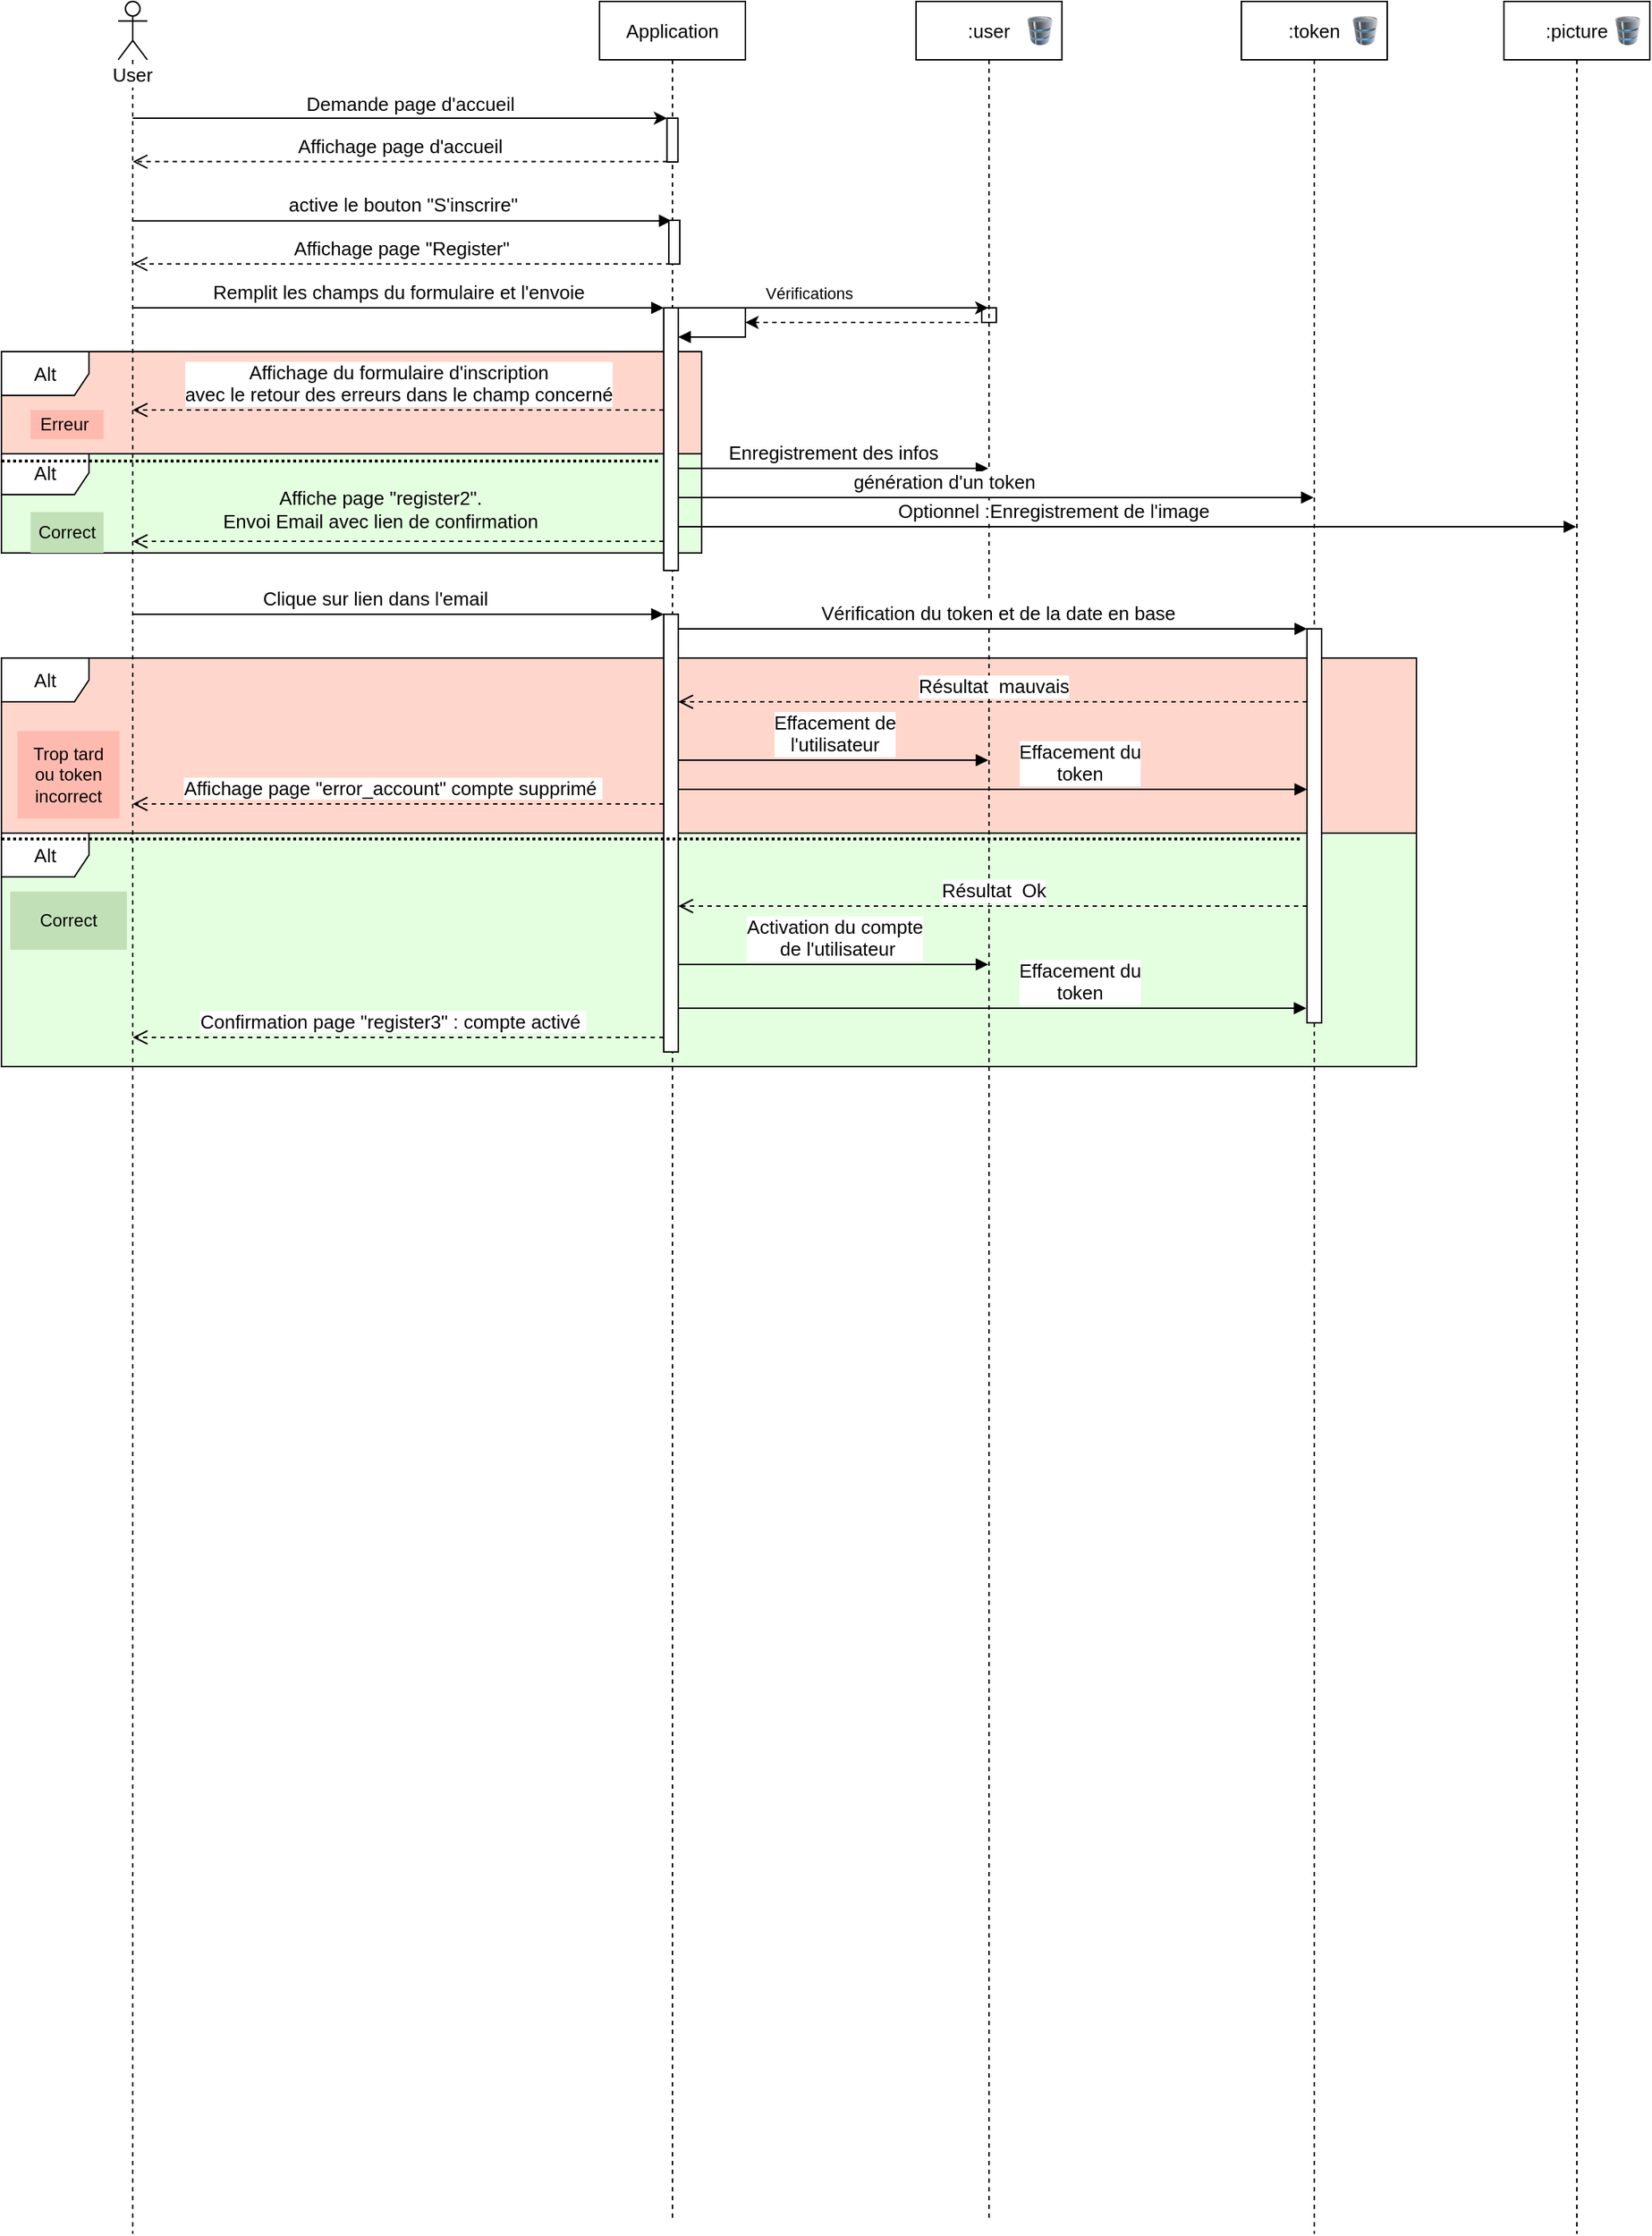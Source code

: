 <mxfile version="13.0.3" type="device"><diagram id="OPIGH59b3JSK2U3XDfZe" name="Page-1"><mxGraphModel dx="1329" dy="806" grid="1" gridSize="10" guides="1" tooltips="1" connect="1" arrows="1" fold="1" page="1" pageScale="1" pageWidth="827" pageHeight="1169" math="0" shadow="0"><root><mxCell id="0"/><mxCell id="1" parent="0"/><mxCell id="A12eKPg93gAIxmL6-4Nk-2" value="&lt;font style=&quot;font-size: 13px&quot;&gt;Alt&lt;/font&gt;" style="shape=umlFrame;whiteSpace=wrap;html=1;fontSize=13;swimlaneFillColor=#E4FFE0;" vertex="1" parent="1"><mxGeometry x="100" y="308" width="480" height="70" as="geometry"/></mxCell><mxCell id="A12eKPg93gAIxmL6-4Nk-1" value="&lt;font style=&quot;font-size: 13px&quot;&gt;Alt&lt;/font&gt;" style="shape=umlFrame;whiteSpace=wrap;html=1;fontSize=13;swimlaneFillColor=#E4FFE0;" vertex="1" parent="1"><mxGeometry x="100" y="570" width="970" height="160" as="geometry"/></mxCell><mxCell id="2iLMQCIAvTagNn0emHfO-14" value="&lt;font style=&quot;font-size: 13px&quot;&gt;Alt&lt;/font&gt;" style="shape=umlFrame;whiteSpace=wrap;html=1;fontSize=13;swimlaneFillColor=#FFD6CC;" parent="1" vertex="1"><mxGeometry x="100" y="450" width="970" height="120" as="geometry"/></mxCell><mxCell id="IkTFMwQ9xcnRGW_RqQZF-3" value="&lt;font style=&quot;font-size: 13px&quot;&gt;Alt&lt;/font&gt;" style="shape=umlFrame;whiteSpace=wrap;html=1;fontSize=13;swimlaneFillColor=#FFD6CC;" parent="1" vertex="1"><mxGeometry x="100" y="240" width="480" height="70" as="geometry"/></mxCell><mxCell id="IkTFMwQ9xcnRGW_RqQZF-8" value="" style="line;strokeWidth=2;fillColor=none;align=left;verticalAlign=middle;spacingTop=-1;spacingLeft=3;spacingRight=3;rotatable=0;labelPosition=right;points=[];portConstraint=eastwest;fontSize=13;dashed=1;dashPattern=1 1;" parent="1" vertex="1"><mxGeometry x="100" y="301" width="450" height="28" as="geometry"/></mxCell><mxCell id="IkTFMwQ9xcnRGW_RqQZF-10" value="&lt;font style=&quot;font-size: 13px&quot;&gt;Affichage page &quot;Register&quot;&lt;/font&gt;" style="html=1;verticalAlign=bottom;endArrow=open;dashed=1;endSize=8;fontSize=13;exitX=0.133;exitY=0.997;exitDx=0;exitDy=0;exitPerimeter=0;" parent="1" source="IkTFMwQ9xcnRGW_RqQZF-2" target="IkTFMwQ9xcnRGW_RqQZF-4" edge="1"><mxGeometry relative="1" as="geometry"><mxPoint x="530" y="290" as="sourcePoint"/><mxPoint x="230" y="290" as="targetPoint"/></mxGeometry></mxCell><mxCell id="IkTFMwQ9xcnRGW_RqQZF-11" value="active le bouton &quot;S'inscrire&quot;" style="html=1;verticalAlign=bottom;endArrow=block;fontSize=13;entryX=0.244;entryY=0.011;entryDx=0;entryDy=0;entryPerimeter=0;" parent="1" source="IkTFMwQ9xcnRGW_RqQZF-4" target="IkTFMwQ9xcnRGW_RqQZF-2" edge="1"><mxGeometry width="80" relative="1" as="geometry"><mxPoint x="230" y="231" as="sourcePoint"/><mxPoint x="510" y="230" as="targetPoint"/><Array as="points"/></mxGeometry></mxCell><mxCell id="IkTFMwQ9xcnRGW_RqQZF-13" value="&lt;font style=&quot;font-size: 13px&quot;&gt;Affichage page d'accueil&lt;/font&gt;" style="html=1;verticalAlign=bottom;endArrow=open;dashed=1;endSize=8;fontSize=13;exitX=0.011;exitY=0.992;exitDx=0;exitDy=0;exitPerimeter=0;" parent="1" source="IkTFMwQ9xcnRGW_RqQZF-1" target="IkTFMwQ9xcnRGW_RqQZF-4" edge="1"><mxGeometry relative="1" as="geometry"><mxPoint x="520" y="139.67" as="sourcePoint"/><mxPoint x="220" y="160" as="targetPoint"/></mxGeometry></mxCell><mxCell id="IkTFMwQ9xcnRGW_RqQZF-14" value="Application" style="shape=umlLifeline;perimeter=lifelinePerimeter;whiteSpace=wrap;html=1;container=1;collapsible=0;recursiveResize=0;outlineConnect=0;rounded=0;comic=0;fontSize=13;" parent="1" vertex="1"><mxGeometry x="510" width="100" height="1520" as="geometry"/></mxCell><mxCell id="9LvymbEXGaAQ4KTIiScC-1" value="" style="html=1;points=[];perimeter=orthogonalPerimeter;fillColor=#FFFFFF;fontSize=13;" parent="IkTFMwQ9xcnRGW_RqQZF-14" vertex="1"><mxGeometry x="44" y="210" width="10" height="180" as="geometry"/></mxCell><mxCell id="IkTFMwQ9xcnRGW_RqQZF-2" value="" style="html=1;points=[];perimeter=orthogonalPerimeter;fontSize=13;" parent="IkTFMwQ9xcnRGW_RqQZF-14" vertex="1"><mxGeometry x="47.5" y="150" width="7.5" height="30" as="geometry"/></mxCell><mxCell id="IkTFMwQ9xcnRGW_RqQZF-1" value="" style="html=1;points=[];perimeter=orthogonalPerimeter;fontSize=13;" parent="IkTFMwQ9xcnRGW_RqQZF-14" vertex="1"><mxGeometry x="46.25" y="80" width="7.5" height="30" as="geometry"/></mxCell><mxCell id="2iLMQCIAvTagNn0emHfO-29" value="" style="html=1;points=[];perimeter=orthogonalPerimeter;" parent="IkTFMwQ9xcnRGW_RqQZF-14" vertex="1"><mxGeometry x="44" y="420" width="10" height="300" as="geometry"/></mxCell><mxCell id="ITTA3GgXHyUNq0UnIine-11" value="Vérifications" style="edgeStyle=orthogonalEdgeStyle;html=1;align=left;spacingLeft=2;endArrow=block;rounded=0;" parent="IkTFMwQ9xcnRGW_RqQZF-14" source="9LvymbEXGaAQ4KTIiScC-1" edge="1"><mxGeometry x="-0.179" y="14" relative="1" as="geometry"><mxPoint x="55" y="200" as="sourcePoint"/><Array as="points"><mxPoint x="100" y="210"/><mxPoint x="100" y="230"/></Array><mxPoint x="54" y="230" as="targetPoint"/><mxPoint x="-4" y="-10" as="offset"/></mxGeometry></mxCell><mxCell id="IkTFMwQ9xcnRGW_RqQZF-26" value=":user" style="shape=umlLifeline;perimeter=lifelinePerimeter;whiteSpace=wrap;html=1;container=1;collapsible=0;recursiveResize=0;outlineConnect=0;strokeWidth=1;fontSize=13;" parent="1" vertex="1"><mxGeometry x="727" width="100" height="1520" as="geometry"/></mxCell><mxCell id="A12eKPg93gAIxmL6-4Nk-8" value="" style="image;html=1;labelBackgroundColor=#ffffff;image=img/lib/clip_art/computers/Database_128x128.png;fillColor=none;" vertex="1" parent="IkTFMwQ9xcnRGW_RqQZF-26"><mxGeometry x="70" y="10" width="30" height="20" as="geometry"/></mxCell><mxCell id="9LvymbEXGaAQ4KTIiScC-3" value="" style="html=1;verticalAlign=bottom;endArrow=open;dashed=1;endSize=8;fontSize=13;" parent="1" source="9LvymbEXGaAQ4KTIiScC-1" target="IkTFMwQ9xcnRGW_RqQZF-4" edge="1"><mxGeometry relative="1" as="geometry"><mxPoint x="485" y="396" as="targetPoint"/><Array as="points"><mxPoint x="530" y="370"/><mxPoint x="440" y="370"/></Array></mxGeometry></mxCell><mxCell id="9LvymbEXGaAQ4KTIiScC-2" value="Remplit les champs du formulaire et l'envoie" style="html=1;verticalAlign=bottom;endArrow=block;entryX=0;entryY=0;fontSize=13;" parent="1" source="IkTFMwQ9xcnRGW_RqQZF-4" target="9LvymbEXGaAQ4KTIiScC-1" edge="1"><mxGeometry relative="1" as="geometry"><mxPoint x="485" y="320" as="sourcePoint"/></mxGeometry></mxCell><mxCell id="IkTFMwQ9xcnRGW_RqQZF-4" value="User" style="shape=umlLifeline;participant=umlActor;perimeter=lifelinePerimeter;whiteSpace=wrap;html=1;container=1;collapsible=0;recursiveResize=0;verticalAlign=top;spacingTop=36;labelBackgroundColor=#ffffff;outlineConnect=0;fontSize=13;" parent="1" vertex="1"><mxGeometry x="180" width="20" height="1530" as="geometry"/></mxCell><mxCell id="j35r38P9Idel9f8roqcg-1" value=":token" style="shape=umlLifeline;perimeter=lifelinePerimeter;whiteSpace=wrap;html=1;container=1;collapsible=0;recursiveResize=0;outlineConnect=0;fillColor=#FFFFFF;fontSize=13;fontColor=#000000;" parent="1" vertex="1"><mxGeometry x="950" width="100" height="1530" as="geometry"/></mxCell><mxCell id="2iLMQCIAvTagNn0emHfO-24" value="" style="html=1;points=[];perimeter=orthogonalPerimeter;" parent="j35r38P9Idel9f8roqcg-1" vertex="1"><mxGeometry x="45" y="430" width="10" height="270" as="geometry"/></mxCell><mxCell id="A12eKPg93gAIxmL6-4Nk-9" value="" style="image;html=1;labelBackgroundColor=#ffffff;image=img/lib/clip_art/computers/Database_128x128.png;fillColor=none;" vertex="1" parent="j35r38P9Idel9f8roqcg-1"><mxGeometry x="70" y="10" width="30" height="20" as="geometry"/></mxCell><mxCell id="2iLMQCIAvTagNn0emHfO-1" value="" style="endArrow=classic;html=1;" parent="1" source="IkTFMwQ9xcnRGW_RqQZF-4" target="IkTFMwQ9xcnRGW_RqQZF-1" edge="1"><mxGeometry width="50" height="50" relative="1" as="geometry"><mxPoint x="580" y="190" as="sourcePoint"/><mxPoint x="630" y="140" as="targetPoint"/><Array as="points"><mxPoint x="530" y="80"/></Array></mxGeometry></mxCell><mxCell id="2iLMQCIAvTagNn0emHfO-2" value="&lt;font style=&quot;font-size: 13px&quot;&gt;Demande page d'accueil&lt;/font&gt;" style="text;html=1;align=center;verticalAlign=middle;resizable=0;points=[];autosize=1;" parent="1" vertex="1"><mxGeometry x="300" y="60" width="160" height="20" as="geometry"/></mxCell><mxCell id="2iLMQCIAvTagNn0emHfO-5" value="Erreur&amp;nbsp;" style="text;html=1;strokeColor=none;fillColor=#FFBAB0;align=center;verticalAlign=middle;whiteSpace=wrap;rounded=0;" parent="1" vertex="1"><mxGeometry x="120" y="280" width="50" height="20" as="geometry"/></mxCell><mxCell id="2iLMQCIAvTagNn0emHfO-6" value="Correct" style="text;html=1;strokeColor=none;fillColor=#C2E0B8;align=center;verticalAlign=middle;whiteSpace=wrap;rounded=0;" parent="1" vertex="1"><mxGeometry x="120" y="350" width="50" height="28" as="geometry"/></mxCell><mxCell id="2iLMQCIAvTagNn0emHfO-7" value="&lt;font style=&quot;font-size: 13px&quot;&gt;Affiche page &quot;register2&quot;. &lt;br&gt;Envoi Email avec lien de confirmation&lt;/font&gt;" style="text;html=1;strokeColor=none;fillColor=none;align=center;verticalAlign=middle;whiteSpace=wrap;rounded=0;" parent="1" vertex="1"><mxGeometry x="215" y="338" width="290" height="20" as="geometry"/></mxCell><mxCell id="2iLMQCIAvTagNn0emHfO-12" value="&lt;font style=&quot;font-size: 13px&quot;&gt;Affichage du formulaire d'inscription&lt;br&gt;avec le retour des erreurs dans le champ concerné&lt;/font&gt;" style="html=1;verticalAlign=bottom;endArrow=open;dashed=1;endSize=8;" parent="1" source="9LvymbEXGaAQ4KTIiScC-1" target="IkTFMwQ9xcnRGW_RqQZF-4" edge="1"><mxGeometry relative="1" as="geometry"><mxPoint x="550" y="250" as="sourcePoint"/><mxPoint x="470" y="250" as="targetPoint"/><Array as="points"><mxPoint x="430" y="280"/><mxPoint x="400" y="280"/></Array></mxGeometry></mxCell><mxCell id="2iLMQCIAvTagNn0emHfO-15" value="&lt;font style=&quot;font-size: 13px&quot;&gt;Clique sur lien dans l'email&lt;/font&gt;" style="html=1;verticalAlign=bottom;endArrow=block;" parent="1" source="IkTFMwQ9xcnRGW_RqQZF-4" target="2iLMQCIAvTagNn0emHfO-29" edge="1"><mxGeometry x="0.57" y="-120" width="80" relative="1" as="geometry"><mxPoint x="210" y="440" as="sourcePoint"/><mxPoint x="290" y="440" as="targetPoint"/><Array as="points"><mxPoint x="480" y="420"/></Array><mxPoint x="-120" y="-120" as="offset"/></mxGeometry></mxCell><mxCell id="2iLMQCIAvTagNn0emHfO-16" value="" style="line;strokeWidth=2;fillColor=none;align=left;verticalAlign=middle;spacingTop=-1;spacingLeft=3;spacingRight=3;rotatable=0;labelPosition=right;points=[];portConstraint=eastwest;fontSize=13;dashed=1;dashPattern=1 1;" parent="1" vertex="1"><mxGeometry x="100" y="560" width="890" height="28" as="geometry"/></mxCell><mxCell id="2iLMQCIAvTagNn0emHfO-17" value="" style="html=1;verticalAlign=bottom;endArrow=open;dashed=1;endSize=8;fontSize=13;" parent="1" source="2iLMQCIAvTagNn0emHfO-29" target="IkTFMwQ9xcnRGW_RqQZF-4" edge="1"><mxGeometry relative="1" as="geometry"><mxPoint x="189.999" y="471" as="targetPoint"/><mxPoint x="554.07" y="471" as="sourcePoint"/><Array as="points"><mxPoint x="530" y="550"/><mxPoint x="440" y="550"/></Array></mxGeometry></mxCell><mxCell id="2iLMQCIAvTagNn0emHfO-18" value="&lt;font style=&quot;font-size: 13px&quot;&gt;Affichage page &quot;error_account&quot; compte supprimé&amp;nbsp;&lt;/font&gt;" style="edgeLabel;html=1;align=center;verticalAlign=middle;resizable=0;points=[];" parent="2iLMQCIAvTagNn0emHfO-17" vertex="1" connectable="0"><mxGeometry x="0.094" y="1" relative="1" as="geometry"><mxPoint x="12.79" y="-12" as="offset"/></mxGeometry></mxCell><mxCell id="2iLMQCIAvTagNn0emHfO-19" value="&lt;font style=&quot;font-size: 13px&quot;&gt;Effacement de&lt;br&gt;l'utilisateur&lt;/font&gt;" style="html=1;verticalAlign=bottom;endArrow=block;" parent="1" source="2iLMQCIAvTagNn0emHfO-29" target="IkTFMwQ9xcnRGW_RqQZF-26" edge="1"><mxGeometry width="80" relative="1" as="geometry"><mxPoint x="630" y="430" as="sourcePoint"/><mxPoint x="710" y="430" as="targetPoint"/><Array as="points"><mxPoint x="680" y="520"/><mxPoint x="720" y="520"/></Array></mxGeometry></mxCell><mxCell id="2iLMQCIAvTagNn0emHfO-20" value="&lt;font style=&quot;font-size: 13px&quot;&gt;Effacement du&lt;br&gt;token&lt;/font&gt;" style="html=1;verticalAlign=bottom;endArrow=block;" parent="1" source="2iLMQCIAvTagNn0emHfO-29" target="2iLMQCIAvTagNn0emHfO-24" edge="1"><mxGeometry x="0.274" width="80" relative="1" as="geometry"><mxPoint x="569.929" y="440" as="sourcePoint"/><mxPoint x="786.5" y="440" as="targetPoint"/><Array as="points"><mxPoint x="680" y="540"/><mxPoint x="720" y="540"/></Array><mxPoint as="offset"/></mxGeometry></mxCell><mxCell id="2iLMQCIAvTagNn0emHfO-22" value="Trop tard&lt;br&gt;ou token incorrect" style="text;html=1;strokeColor=none;fillColor=#FFBAB0;align=center;verticalAlign=middle;whiteSpace=wrap;rounded=0;" parent="1" vertex="1"><mxGeometry x="111" y="500" width="70" height="60" as="geometry"/></mxCell><mxCell id="2iLMQCIAvTagNn0emHfO-23" value="&lt;font style=&quot;font-size: 13px&quot;&gt;Vérification du token et de la date en base&lt;/font&gt;" style="html=1;verticalAlign=bottom;endArrow=block;" parent="1" source="2iLMQCIAvTagNn0emHfO-29" target="2iLMQCIAvTagNn0emHfO-24" edge="1"><mxGeometry x="0.57" y="-120" width="80" relative="1" as="geometry"><mxPoint x="199.929" y="430" as="sourcePoint"/><mxPoint x="569.5" y="430" as="targetPoint"/><Array as="points"><mxPoint x="580" y="430"/></Array><mxPoint x="-120" y="-120" as="offset"/></mxGeometry></mxCell><mxCell id="2iLMQCIAvTagNn0emHfO-25" value="&lt;font style=&quot;font-size: 13px&quot;&gt;Résultat&amp;nbsp; mauvais&lt;/font&gt;" style="html=1;verticalAlign=bottom;endArrow=open;dashed=1;endSize=8;" parent="1" source="2iLMQCIAvTagNn0emHfO-24" target="2iLMQCIAvTagNn0emHfO-29" edge="1"><mxGeometry relative="1" as="geometry"><mxPoint x="950" y="480" as="sourcePoint"/><mxPoint x="870" y="480" as="targetPoint"/><Array as="points"><mxPoint x="790" y="480"/></Array></mxGeometry></mxCell><mxCell id="2iLMQCIAvTagNn0emHfO-26" value="&lt;font style=&quot;font-size: 13px&quot;&gt;Résultat&amp;nbsp; Ok&lt;/font&gt;" style="html=1;verticalAlign=bottom;endArrow=open;dashed=1;endSize=8;" parent="1" source="2iLMQCIAvTagNn0emHfO-24" target="2iLMQCIAvTagNn0emHfO-29" edge="1"><mxGeometry relative="1" as="geometry"><mxPoint x="994.54" y="620" as="sourcePoint"/><mxPoint x="559.469" y="620" as="targetPoint"/><Array as="points"><mxPoint x="789.54" y="620"/></Array></mxGeometry></mxCell><mxCell id="2iLMQCIAvTagNn0emHfO-27" value="&lt;font style=&quot;font-size: 13px&quot;&gt;Activation du compte&lt;br&gt;&amp;nbsp;de l'utilisateur&lt;/font&gt;" style="html=1;verticalAlign=bottom;endArrow=block;" parent="1" source="2iLMQCIAvTagNn0emHfO-29" target="IkTFMwQ9xcnRGW_RqQZF-26" edge="1"><mxGeometry width="80" relative="1" as="geometry"><mxPoint x="569.929" y="530" as="sourcePoint"/><mxPoint x="786.5" y="530" as="targetPoint"/><Array as="points"><mxPoint x="670" y="660"/><mxPoint x="740" y="660"/></Array></mxGeometry></mxCell><mxCell id="2iLMQCIAvTagNn0emHfO-28" value="&lt;font style=&quot;font-size: 13px&quot;&gt;Effacement du&lt;br&gt;token&lt;/font&gt;" style="html=1;verticalAlign=bottom;endArrow=block;" parent="1" source="2iLMQCIAvTagNn0emHfO-29" edge="1"><mxGeometry x="0.274" width="80" relative="1" as="geometry"><mxPoint x="559.469" y="690" as="sourcePoint"/><mxPoint x="994.54" y="690" as="targetPoint"/><Array as="points"><mxPoint x="679.54" y="690"/><mxPoint x="719.54" y="690"/></Array><mxPoint as="offset"/></mxGeometry></mxCell><mxCell id="2iLMQCIAvTagNn0emHfO-30" value="" style="html=1;verticalAlign=bottom;endArrow=open;dashed=1;endSize=8;fontSize=13;" parent="1" source="2iLMQCIAvTagNn0emHfO-29" target="IkTFMwQ9xcnRGW_RqQZF-4" edge="1"><mxGeometry relative="1" as="geometry"><mxPoint x="177.969" y="710" as="targetPoint"/><mxPoint x="542.04" y="710" as="sourcePoint"/><Array as="points"><mxPoint x="518.04" y="710"/><mxPoint x="428.04" y="710"/></Array></mxGeometry></mxCell><mxCell id="2iLMQCIAvTagNn0emHfO-31" value="&lt;font style=&quot;font-size: 13px&quot;&gt;Confirmation page &quot;register3&quot; : compte activé&amp;nbsp;&lt;/font&gt;" style="edgeLabel;html=1;align=center;verticalAlign=middle;resizable=0;points=[];" parent="2iLMQCIAvTagNn0emHfO-30" vertex="1" connectable="0"><mxGeometry x="0.094" y="1" relative="1" as="geometry"><mxPoint x="12.79" y="-12" as="offset"/></mxGeometry></mxCell><mxCell id="2iLMQCIAvTagNn0emHfO-32" value="Correct" style="text;html=1;strokeColor=none;fillColor=#C2E0B8;align=center;verticalAlign=middle;whiteSpace=wrap;rounded=0;" parent="1" vertex="1"><mxGeometry x="106" y="610" width="80" height="40" as="geometry"/></mxCell><mxCell id="ITTA3GgXHyUNq0UnIine-1" value=":picture" style="shape=umlLifeline;perimeter=lifelinePerimeter;whiteSpace=wrap;html=1;container=1;collapsible=0;recursiveResize=0;outlineConnect=0;fillColor=#FFFFFF;fontSize=13;fontColor=#000000;" parent="1" vertex="1"><mxGeometry x="1130" width="100" height="1530" as="geometry"/></mxCell><mxCell id="A12eKPg93gAIxmL6-4Nk-10" value="" style="image;html=1;labelBackgroundColor=#ffffff;image=img/lib/clip_art/computers/Database_128x128.png;fillColor=none;" vertex="1" parent="ITTA3GgXHyUNq0UnIine-1"><mxGeometry x="70" y="10" width="30" height="20" as="geometry"/></mxCell><mxCell id="ITTA3GgXHyUNq0UnIine-3" value="&lt;font style=&quot;font-size: 13px&quot;&gt;Enregistrement des infos&lt;/font&gt;" style="html=1;verticalAlign=bottom;endArrow=block;" parent="1" source="9LvymbEXGaAQ4KTIiScC-1" target="IkTFMwQ9xcnRGW_RqQZF-26" edge="1"><mxGeometry x="-0.002" width="80" relative="1" as="geometry"><mxPoint x="570" y="319" as="sourcePoint"/><mxPoint x="1001" y="319" as="targetPoint"/><Array as="points"><mxPoint x="586" y="320"/></Array><mxPoint as="offset"/></mxGeometry></mxCell><mxCell id="ITTA3GgXHyUNq0UnIine-4" value="&lt;span style=&quot;font-size: 13px&quot;&gt;génération d'un token&lt;/span&gt;" style="html=1;verticalAlign=bottom;endArrow=block;" parent="1" source="9LvymbEXGaAQ4KTIiScC-1" target="j35r38P9Idel9f8roqcg-1" edge="1"><mxGeometry x="-0.165" width="80" relative="1" as="geometry"><mxPoint x="574" y="329" as="sourcePoint"/><mxPoint x="786.5" y="329" as="targetPoint"/><Array as="points"><mxPoint x="596" y="340"/><mxPoint x="880" y="340"/></Array><mxPoint as="offset"/></mxGeometry></mxCell><mxCell id="ITTA3GgXHyUNq0UnIine-6" value="&lt;span style=&quot;font-size: 13px&quot;&gt;Optionnel :Enregistrement de l'image&lt;/span&gt;" style="html=1;verticalAlign=bottom;endArrow=block;" parent="1" source="9LvymbEXGaAQ4KTIiScC-1" target="ITTA3GgXHyUNq0UnIine-1" edge="1"><mxGeometry x="-0.165" width="80" relative="1" as="geometry"><mxPoint x="574" y="360" as="sourcePoint"/><mxPoint x="1009.5" y="360" as="targetPoint"/><Array as="points"><mxPoint x="606" y="360"/><mxPoint x="890" y="360"/></Array><mxPoint as="offset"/></mxGeometry></mxCell><mxCell id="A12eKPg93gAIxmL6-4Nk-3" value="" style="endArrow=classic;html=1;" edge="1" parent="1" target="IkTFMwQ9xcnRGW_RqQZF-26"><mxGeometry width="50" height="50" relative="1" as="geometry"><mxPoint x="610" y="210" as="sourcePoint"/><mxPoint x="730" y="160" as="targetPoint"/></mxGeometry></mxCell><mxCell id="A12eKPg93gAIxmL6-4Nk-4" value="" style="endArrow=none;dashed=1;html=1;startArrow=classic;startFill=1;" edge="1" parent="1" source="A12eKPg93gAIxmL6-4Nk-6" target="IkTFMwQ9xcnRGW_RqQZF-26"><mxGeometry width="50" height="50" relative="1" as="geometry"><mxPoint x="610" y="220" as="sourcePoint"/><mxPoint x="720" y="220" as="targetPoint"/></mxGeometry></mxCell><mxCell id="A12eKPg93gAIxmL6-4Nk-6" value="" style="html=1;points=[];perimeter=orthogonalPerimeter;fillColor=none;" vertex="1" parent="1"><mxGeometry x="772" y="210" width="10" height="10" as="geometry"/></mxCell><mxCell id="A12eKPg93gAIxmL6-4Nk-7" value="" style="endArrow=none;dashed=1;html=1;startArrow=classic;startFill=1;" edge="1" parent="1" target="A12eKPg93gAIxmL6-4Nk-6"><mxGeometry width="50" height="50" relative="1" as="geometry"><mxPoint x="610" y="220" as="sourcePoint"/><mxPoint x="776.5" y="220" as="targetPoint"/></mxGeometry></mxCell></root></mxGraphModel></diagram></mxfile>
